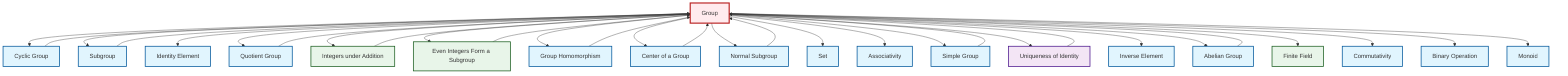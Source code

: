 graph TD
    classDef definition fill:#e1f5fe,stroke:#01579b,stroke-width:2px
    classDef theorem fill:#f3e5f5,stroke:#4a148c,stroke-width:2px
    classDef axiom fill:#fff3e0,stroke:#e65100,stroke-width:2px
    classDef example fill:#e8f5e9,stroke:#1b5e20,stroke-width:2px
    classDef current fill:#ffebee,stroke:#b71c1c,stroke-width:3px
    def-group["Group"]:::definition
    def-abelian-group["Abelian Group"]:::definition
    def-set["Set"]:::definition
    def-cyclic-group["Cyclic Group"]:::definition
    def-binary-operation["Binary Operation"]:::definition
    def-simple-group["Simple Group"]:::definition
    def-inverse-element["Inverse Element"]:::definition
    def-subgroup["Subgroup"]:::definition
    ex-integers-addition["Integers under Addition"]:::example
    def-homomorphism["Group Homomorphism"]:::definition
    thm-unique-identity["Uniqueness of Identity"]:::theorem
    def-monoid["Monoid"]:::definition
    def-quotient-group["Quotient Group"]:::definition
    ex-finite-field["Finite Field"]:::example
    def-identity-element["Identity Element"]:::definition
    ex-even-integers-subgroup["Even Integers Form a Subgroup"]:::example
    def-commutativity["Commutativity"]:::definition
    def-center-of-group["Center of a Group"]:::definition
    def-associativity["Associativity"]:::definition
    def-normal-subgroup["Normal Subgroup"]:::definition
    def-group --> def-cyclic-group
    def-simple-group --> def-group
    def-group --> def-subgroup
    def-group --> def-identity-element
    def-group --> def-quotient-group
    def-group --> ex-integers-addition
    def-group --> ex-even-integers-subgroup
    def-normal-subgroup --> def-group
    thm-unique-identity --> def-group
    def-group --> def-homomorphism
    def-group --> def-center-of-group
    ex-integers-addition --> def-group
    def-group --> def-normal-subgroup
    def-group --> def-set
    def-group --> def-associativity
    def-group --> def-simple-group
    def-quotient-group --> def-group
    def-abelian-group --> def-group
    def-group --> thm-unique-identity
    def-group --> def-inverse-element
    def-group --> def-abelian-group
    def-group --> ex-finite-field
    def-group --> def-commutativity
    def-homomorphism --> def-group
    def-group --> def-binary-operation
    def-center-of-group --> def-group
    def-subgroup --> def-group
    def-group --> def-monoid
    def-cyclic-group --> def-group
    ex-even-integers-subgroup --> def-group
    class def-group current